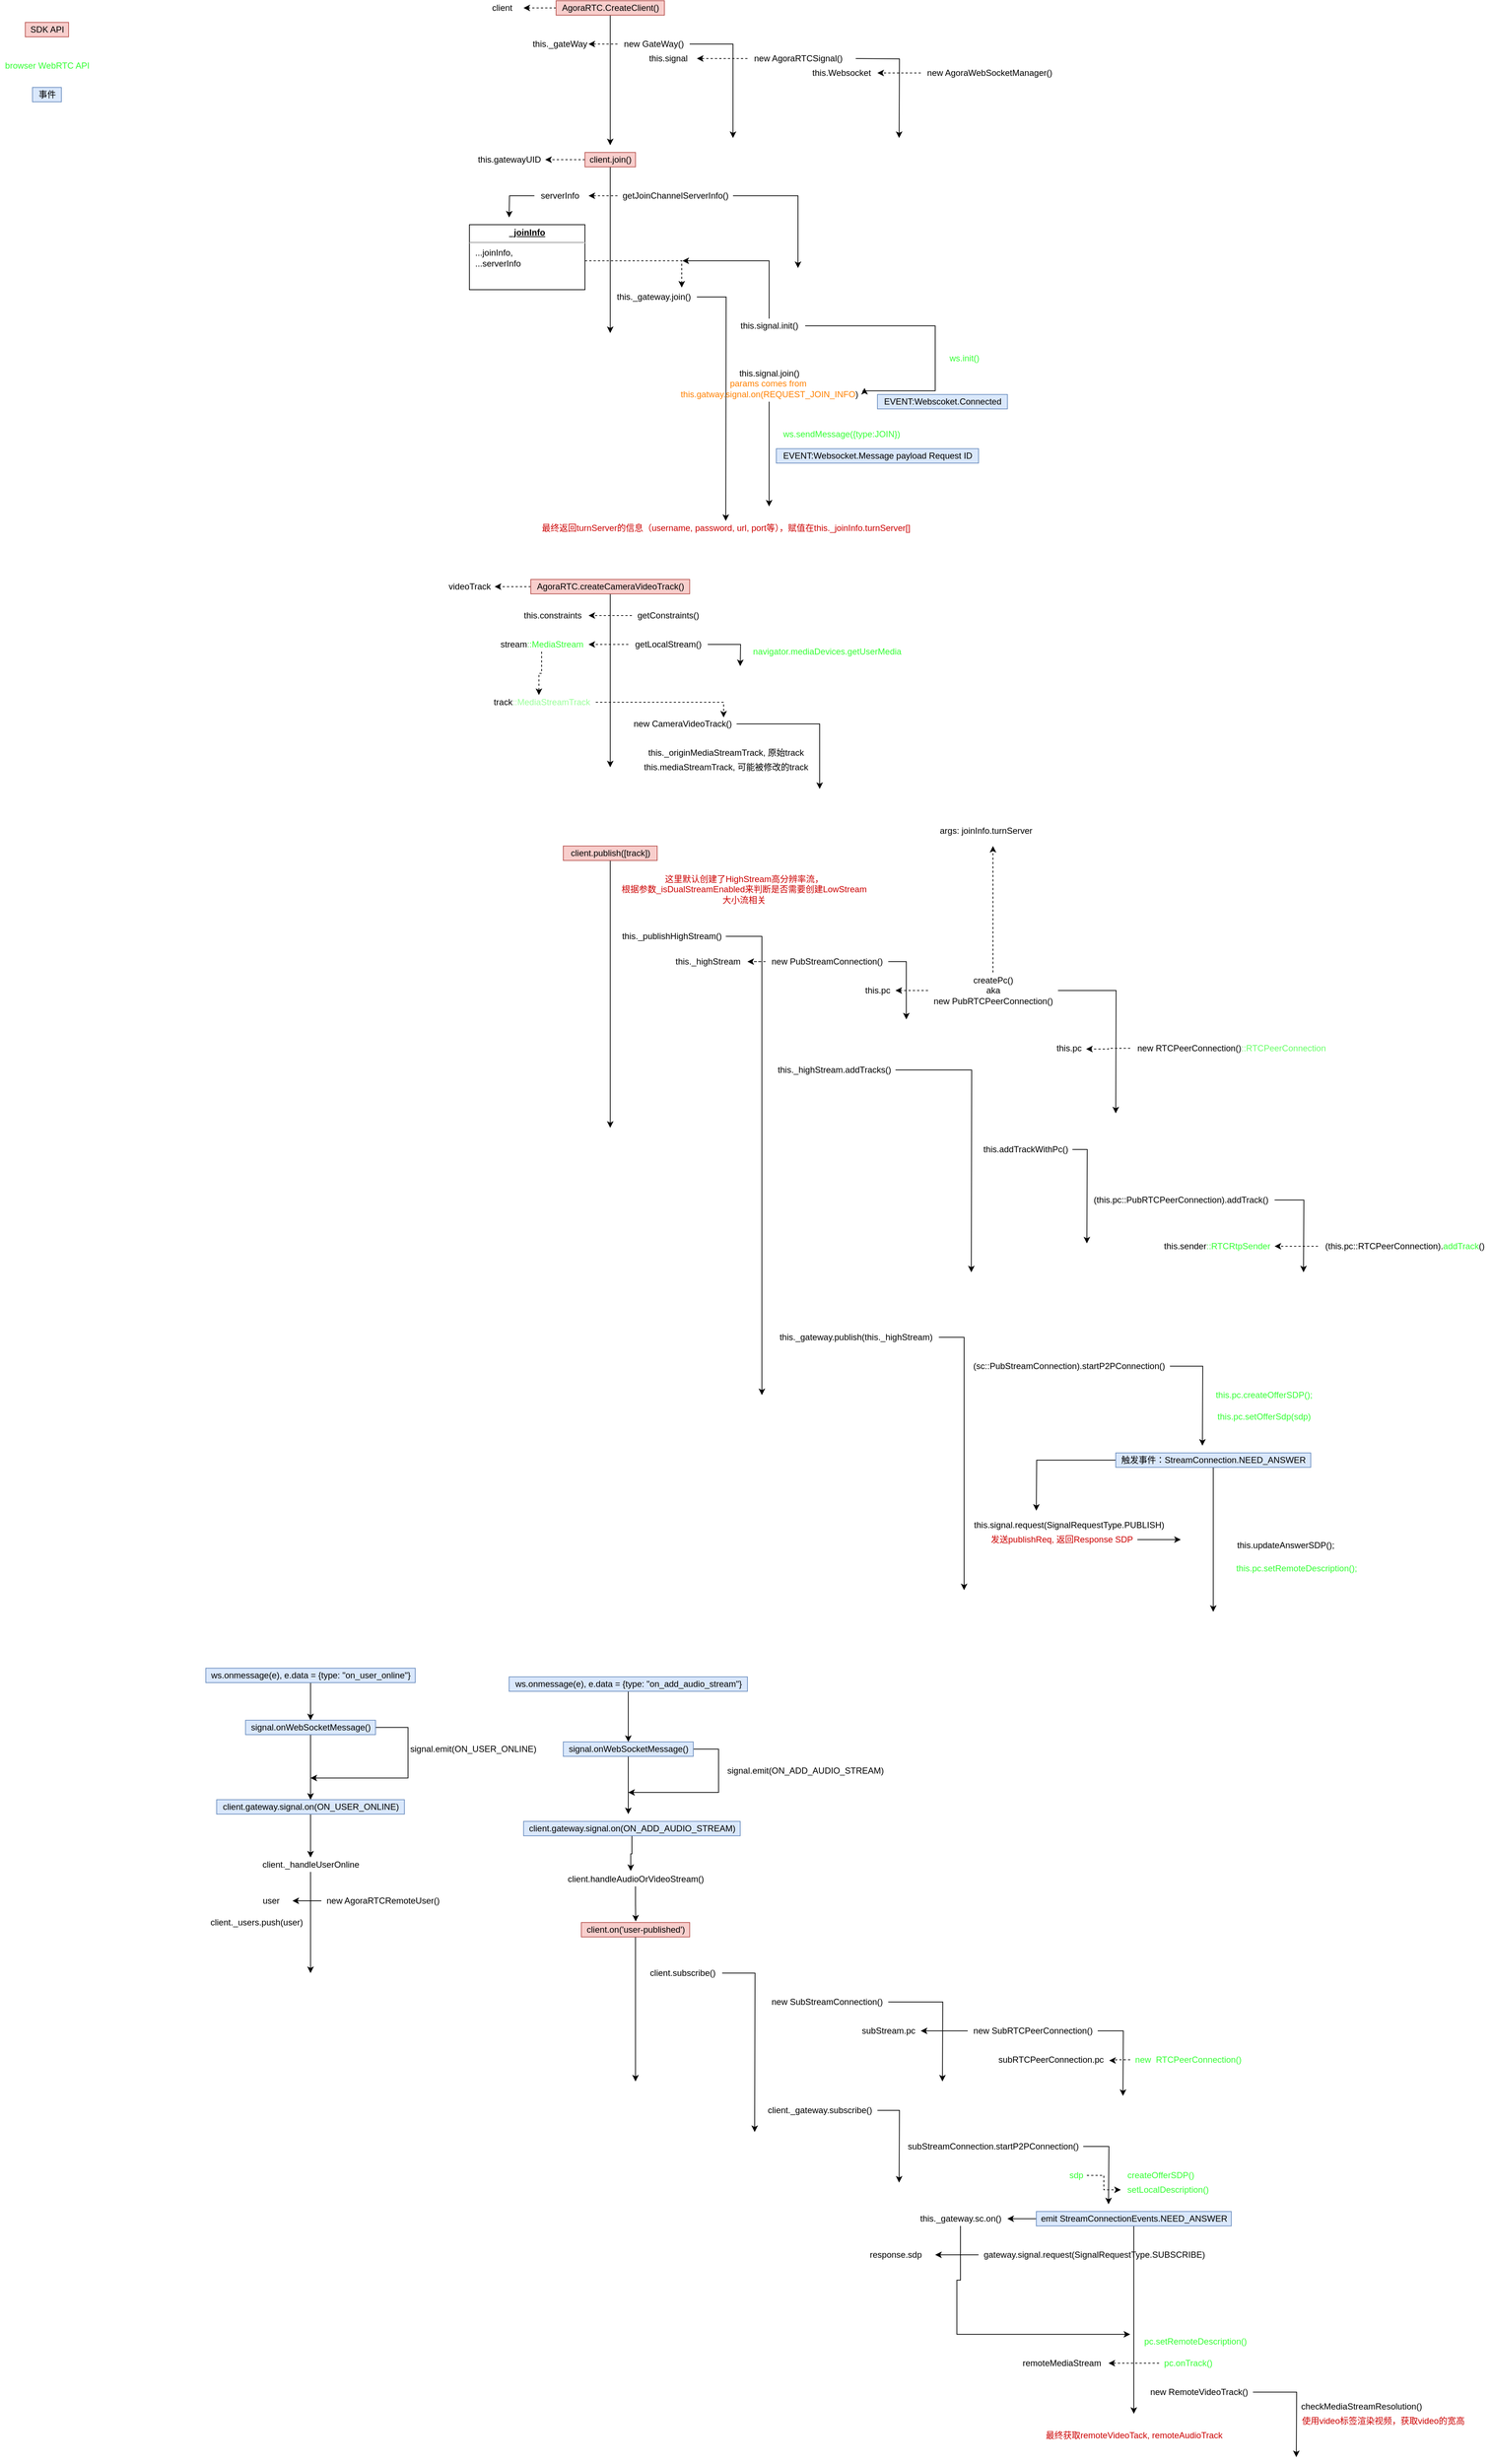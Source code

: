 <mxfile version="13.11.0" type="github">
  <diagram id="C5RBs43oDa-KdzZeNtuy" name="Page-1">
    <mxGraphModel dx="3192" dy="1478" grid="1" gridSize="10" guides="1" tooltips="1" connect="1" arrows="1" fold="1" page="1" pageScale="1" pageWidth="827" pageHeight="1169" math="0" shadow="0">
      <root>
        <mxCell id="WIyWlLk6GJQsqaUBKTNV-0" />
        <mxCell id="WIyWlLk6GJQsqaUBKTNV-1" parent="WIyWlLk6GJQsqaUBKTNV-0" />
        <mxCell id="mV5sWuzgAVFhbm7Jw3Zg-1" style="edgeStyle=orthogonalEdgeStyle;rounded=0;orthogonalLoop=1;jettySize=auto;html=1;" edge="1" parent="WIyWlLk6GJQsqaUBKTNV-1" source="mV5sWuzgAVFhbm7Jw3Zg-0">
          <mxGeometry relative="1" as="geometry">
            <mxPoint x="120" y="230" as="targetPoint" />
          </mxGeometry>
        </mxCell>
        <mxCell id="mV5sWuzgAVFhbm7Jw3Zg-65" style="edgeStyle=orthogonalEdgeStyle;rounded=0;orthogonalLoop=1;jettySize=auto;html=1;dashed=1;" edge="1" parent="WIyWlLk6GJQsqaUBKTNV-1" source="mV5sWuzgAVFhbm7Jw3Zg-0">
          <mxGeometry relative="1" as="geometry">
            <mxPoint y="40" as="targetPoint" />
          </mxGeometry>
        </mxCell>
        <mxCell id="mV5sWuzgAVFhbm7Jw3Zg-0" value="AgoraRTC.CreateClient()" style="text;html=1;align=center;verticalAlign=middle;resizable=0;points=[];autosize=1;fillColor=#f8cecc;strokeColor=#b85450;" vertex="1" parent="WIyWlLk6GJQsqaUBKTNV-1">
          <mxGeometry x="45" y="30" width="150" height="20" as="geometry" />
        </mxCell>
        <mxCell id="mV5sWuzgAVFhbm7Jw3Zg-5" style="edgeStyle=orthogonalEdgeStyle;rounded=0;orthogonalLoop=1;jettySize=auto;html=1;" edge="1" parent="WIyWlLk6GJQsqaUBKTNV-1" source="mV5sWuzgAVFhbm7Jw3Zg-2">
          <mxGeometry relative="1" as="geometry">
            <mxPoint x="290" y="220" as="targetPoint" />
            <Array as="points">
              <mxPoint x="290" y="90" />
            </Array>
          </mxGeometry>
        </mxCell>
        <mxCell id="mV5sWuzgAVFhbm7Jw3Zg-15" style="edgeStyle=orthogonalEdgeStyle;rounded=1;orthogonalLoop=1;jettySize=auto;html=1;dashed=1;" edge="1" parent="WIyWlLk6GJQsqaUBKTNV-1" source="mV5sWuzgAVFhbm7Jw3Zg-2">
          <mxGeometry relative="1" as="geometry">
            <mxPoint x="90" y="90" as="targetPoint" />
          </mxGeometry>
        </mxCell>
        <mxCell id="mV5sWuzgAVFhbm7Jw3Zg-2" value="new GateWay()&lt;br&gt;" style="text;html=1;align=center;verticalAlign=middle;resizable=0;points=[];autosize=1;" vertex="1" parent="WIyWlLk6GJQsqaUBKTNV-1">
          <mxGeometry x="130" y="80" width="100" height="20" as="geometry" />
        </mxCell>
        <mxCell id="mV5sWuzgAVFhbm7Jw3Zg-7" style="edgeStyle=orthogonalEdgeStyle;rounded=0;orthogonalLoop=1;jettySize=auto;html=1;" edge="1" parent="WIyWlLk6GJQsqaUBKTNV-1">
          <mxGeometry relative="1" as="geometry">
            <mxPoint x="520" y="220" as="targetPoint" />
            <mxPoint x="460" y="110" as="sourcePoint" />
          </mxGeometry>
        </mxCell>
        <mxCell id="mV5sWuzgAVFhbm7Jw3Zg-13" style="edgeStyle=orthogonalEdgeStyle;rounded=1;orthogonalLoop=1;jettySize=auto;html=1;dashed=1;" edge="1" parent="WIyWlLk6GJQsqaUBKTNV-1" source="mV5sWuzgAVFhbm7Jw3Zg-6">
          <mxGeometry relative="1" as="geometry">
            <mxPoint x="240" y="110" as="targetPoint" />
          </mxGeometry>
        </mxCell>
        <mxCell id="mV5sWuzgAVFhbm7Jw3Zg-6" value="new AgoraRTCSignal()&lt;br&gt;" style="text;html=1;align=center;verticalAlign=middle;resizable=0;points=[];autosize=1;" vertex="1" parent="WIyWlLk6GJQsqaUBKTNV-1">
          <mxGeometry x="310" y="100" width="140" height="20" as="geometry" />
        </mxCell>
        <mxCell id="mV5sWuzgAVFhbm7Jw3Zg-12" style="edgeStyle=orthogonalEdgeStyle;rounded=1;orthogonalLoop=1;jettySize=auto;html=1;dashed=1;" edge="1" parent="WIyWlLk6GJQsqaUBKTNV-1" source="mV5sWuzgAVFhbm7Jw3Zg-8" target="mV5sWuzgAVFhbm7Jw3Zg-10">
          <mxGeometry relative="1" as="geometry" />
        </mxCell>
        <mxCell id="mV5sWuzgAVFhbm7Jw3Zg-8" value="new AgoraWebSocketManager()" style="text;html=1;align=center;verticalAlign=middle;resizable=0;points=[];autosize=1;" vertex="1" parent="WIyWlLk6GJQsqaUBKTNV-1">
          <mxGeometry x="550" y="120" width="190" height="20" as="geometry" />
        </mxCell>
        <mxCell id="mV5sWuzgAVFhbm7Jw3Zg-10" value="this.Websocket" style="text;html=1;align=center;verticalAlign=middle;resizable=0;points=[];autosize=1;" vertex="1" parent="WIyWlLk6GJQsqaUBKTNV-1">
          <mxGeometry x="390" y="120" width="100" height="20" as="geometry" />
        </mxCell>
        <mxCell id="mV5sWuzgAVFhbm7Jw3Zg-14" value="this.signal" style="text;html=1;align=center;verticalAlign=middle;resizable=0;points=[];autosize=1;" vertex="1" parent="WIyWlLk6GJQsqaUBKTNV-1">
          <mxGeometry x="165" y="100" width="70" height="20" as="geometry" />
        </mxCell>
        <mxCell id="mV5sWuzgAVFhbm7Jw3Zg-16" value="this._gateWay" style="text;html=1;align=center;verticalAlign=middle;resizable=0;points=[];autosize=1;" vertex="1" parent="WIyWlLk6GJQsqaUBKTNV-1">
          <mxGeometry x="5" y="80" width="90" height="20" as="geometry" />
        </mxCell>
        <mxCell id="mV5sWuzgAVFhbm7Jw3Zg-18" style="edgeStyle=orthogonalEdgeStyle;rounded=1;orthogonalLoop=1;jettySize=auto;html=1;" edge="1" parent="WIyWlLk6GJQsqaUBKTNV-1" source="mV5sWuzgAVFhbm7Jw3Zg-17">
          <mxGeometry relative="1" as="geometry">
            <mxPoint x="120" y="490" as="targetPoint" />
          </mxGeometry>
        </mxCell>
        <mxCell id="mV5sWuzgAVFhbm7Jw3Zg-30" style="edgeStyle=orthogonalEdgeStyle;rounded=0;orthogonalLoop=1;jettySize=auto;html=1;dashed=1;" edge="1" parent="WIyWlLk6GJQsqaUBKTNV-1" source="mV5sWuzgAVFhbm7Jw3Zg-17">
          <mxGeometry relative="1" as="geometry">
            <mxPoint x="30" y="250" as="targetPoint" />
          </mxGeometry>
        </mxCell>
        <mxCell id="mV5sWuzgAVFhbm7Jw3Zg-17" value="client.join()" style="text;html=1;align=center;verticalAlign=middle;resizable=0;points=[];autosize=1;fillColor=#f8cecc;strokeColor=#b85450;" vertex="1" parent="WIyWlLk6GJQsqaUBKTNV-1">
          <mxGeometry x="85" y="240" width="70" height="20" as="geometry" />
        </mxCell>
        <mxCell id="mV5sWuzgAVFhbm7Jw3Zg-20" style="edgeStyle=orthogonalEdgeStyle;rounded=1;orthogonalLoop=1;jettySize=auto;html=1;dashed=1;" edge="1" parent="WIyWlLk6GJQsqaUBKTNV-1" source="mV5sWuzgAVFhbm7Jw3Zg-19">
          <mxGeometry relative="1" as="geometry">
            <mxPoint x="90" y="300" as="targetPoint" />
          </mxGeometry>
        </mxCell>
        <mxCell id="mV5sWuzgAVFhbm7Jw3Zg-22" style="edgeStyle=orthogonalEdgeStyle;rounded=0;orthogonalLoop=1;jettySize=auto;html=1;" edge="1" parent="WIyWlLk6GJQsqaUBKTNV-1" source="mV5sWuzgAVFhbm7Jw3Zg-19">
          <mxGeometry relative="1" as="geometry">
            <mxPoint x="380" y="400" as="targetPoint" />
            <Array as="points">
              <mxPoint x="380" y="300" />
            </Array>
          </mxGeometry>
        </mxCell>
        <mxCell id="mV5sWuzgAVFhbm7Jw3Zg-19" value="getJoinChannelServerInfo()&lt;br&gt;" style="text;html=1;align=center;verticalAlign=middle;resizable=0;points=[];autosize=1;" vertex="1" parent="WIyWlLk6GJQsqaUBKTNV-1">
          <mxGeometry x="130" y="290" width="160" height="20" as="geometry" />
        </mxCell>
        <mxCell id="mV5sWuzgAVFhbm7Jw3Zg-26" style="edgeStyle=orthogonalEdgeStyle;rounded=0;orthogonalLoop=1;jettySize=auto;html=1;" edge="1" parent="WIyWlLk6GJQsqaUBKTNV-1" source="mV5sWuzgAVFhbm7Jw3Zg-21">
          <mxGeometry relative="1" as="geometry">
            <mxPoint x="-20" y="330" as="targetPoint" />
          </mxGeometry>
        </mxCell>
        <mxCell id="mV5sWuzgAVFhbm7Jw3Zg-21" value="serverInfo" style="text;html=1;align=center;verticalAlign=middle;resizable=0;points=[];autosize=1;" vertex="1" parent="WIyWlLk6GJQsqaUBKTNV-1">
          <mxGeometry x="15" y="290" width="70" height="20" as="geometry" />
        </mxCell>
        <mxCell id="mV5sWuzgAVFhbm7Jw3Zg-28" style="edgeStyle=orthogonalEdgeStyle;rounded=0;orthogonalLoop=1;jettySize=auto;html=1;" edge="1" parent="WIyWlLk6GJQsqaUBKTNV-1" source="mV5sWuzgAVFhbm7Jw3Zg-23">
          <mxGeometry relative="1" as="geometry">
            <mxPoint x="280" y="750" as="targetPoint" />
          </mxGeometry>
        </mxCell>
        <mxCell id="mV5sWuzgAVFhbm7Jw3Zg-23" value="this._gateway.join()" style="text;html=1;align=center;verticalAlign=middle;resizable=0;points=[];autosize=1;" vertex="1" parent="WIyWlLk6GJQsqaUBKTNV-1">
          <mxGeometry x="120" y="430" width="120" height="20" as="geometry" />
        </mxCell>
        <mxCell id="mV5sWuzgAVFhbm7Jw3Zg-24" value="joinInfo" style="text;html=1;align=center;verticalAlign=middle;resizable=0;points=[];autosize=1;" vertex="1" parent="WIyWlLk6GJQsqaUBKTNV-1">
          <mxGeometry x="25" y="350" width="50" height="20" as="geometry" />
        </mxCell>
        <mxCell id="mV5sWuzgAVFhbm7Jw3Zg-27" style="edgeStyle=orthogonalEdgeStyle;rounded=0;orthogonalLoop=1;jettySize=auto;html=1;entryX=0.825;entryY=-0.15;entryDx=0;entryDy=0;entryPerimeter=0;dashed=1;" edge="1" parent="WIyWlLk6GJQsqaUBKTNV-1" source="mV5sWuzgAVFhbm7Jw3Zg-25" target="mV5sWuzgAVFhbm7Jw3Zg-23">
          <mxGeometry relative="1" as="geometry">
            <Array as="points">
              <mxPoint x="219" y="390" />
            </Array>
          </mxGeometry>
        </mxCell>
        <mxCell id="mV5sWuzgAVFhbm7Jw3Zg-25" value="&lt;p style=&quot;margin: 0px ; margin-top: 4px ; text-align: center ; text-decoration: underline&quot;&gt;&lt;b&gt;_joinInfo&lt;/b&gt;&lt;/p&gt;&lt;hr&gt;&lt;p style=&quot;margin: 0px ; margin-left: 8px&quot;&gt;...joinInfo,&lt;/p&gt;&lt;p style=&quot;margin: 0px ; margin-left: 8px&quot;&gt;...serverInfo&lt;/p&gt;&lt;p style=&quot;margin: 0px ; margin-left: 8px&quot;&gt;&lt;br&gt;&lt;/p&gt;" style="verticalAlign=top;align=left;overflow=fill;fontSize=12;fontFamily=Helvetica;html=1;" vertex="1" parent="WIyWlLk6GJQsqaUBKTNV-1">
          <mxGeometry x="-75" y="340" width="160" height="90" as="geometry" />
        </mxCell>
        <mxCell id="mV5sWuzgAVFhbm7Jw3Zg-31" value="this.gatewayUID" style="text;html=1;align=center;verticalAlign=middle;resizable=0;points=[];autosize=1;" vertex="1" parent="WIyWlLk6GJQsqaUBKTNV-1">
          <mxGeometry x="-70" y="240" width="100" height="20" as="geometry" />
        </mxCell>
        <mxCell id="mV5sWuzgAVFhbm7Jw3Zg-33" style="edgeStyle=orthogonalEdgeStyle;rounded=0;orthogonalLoop=1;jettySize=auto;html=1;" edge="1" parent="WIyWlLk6GJQsqaUBKTNV-1" source="mV5sWuzgAVFhbm7Jw3Zg-32">
          <mxGeometry relative="1" as="geometry">
            <mxPoint x="220" y="390" as="targetPoint" />
            <Array as="points">
              <mxPoint x="340" y="390" />
            </Array>
          </mxGeometry>
        </mxCell>
        <mxCell id="mV5sWuzgAVFhbm7Jw3Zg-34" style="edgeStyle=orthogonalEdgeStyle;rounded=0;orthogonalLoop=1;jettySize=auto;html=1;entryX=1.008;entryY=0.62;entryDx=0;entryDy=0;entryPerimeter=0;" edge="1" parent="WIyWlLk6GJQsqaUBKTNV-1" source="mV5sWuzgAVFhbm7Jw3Zg-32" target="mV5sWuzgAVFhbm7Jw3Zg-36">
          <mxGeometry relative="1" as="geometry">
            <mxPoint x="400" y="570" as="targetPoint" />
            <Array as="points">
              <mxPoint x="570" y="480" />
              <mxPoint x="570" y="570" />
              <mxPoint x="470" y="570" />
              <mxPoint x="470" y="571" />
            </Array>
          </mxGeometry>
        </mxCell>
        <mxCell id="mV5sWuzgAVFhbm7Jw3Zg-32" value="this.signal.init()" style="text;html=1;align=center;verticalAlign=middle;resizable=0;points=[];autosize=1;" vertex="1" parent="WIyWlLk6GJQsqaUBKTNV-1">
          <mxGeometry x="290" y="470" width="100" height="20" as="geometry" />
        </mxCell>
        <mxCell id="mV5sWuzgAVFhbm7Jw3Zg-35" value="ws.init()" style="text;html=1;align=center;verticalAlign=middle;resizable=0;points=[];autosize=1;fontColor=#33FF33;" vertex="1" parent="WIyWlLk6GJQsqaUBKTNV-1">
          <mxGeometry x="580" y="515" width="60" height="20" as="geometry" />
        </mxCell>
        <mxCell id="mV5sWuzgAVFhbm7Jw3Zg-39" style="edgeStyle=orthogonalEdgeStyle;rounded=0;orthogonalLoop=1;jettySize=auto;html=1;" edge="1" parent="WIyWlLk6GJQsqaUBKTNV-1" source="mV5sWuzgAVFhbm7Jw3Zg-36">
          <mxGeometry relative="1" as="geometry">
            <mxPoint x="340" y="730" as="targetPoint" />
            <Array as="points">
              <mxPoint x="340" y="700" />
            </Array>
          </mxGeometry>
        </mxCell>
        <mxCell id="mV5sWuzgAVFhbm7Jw3Zg-36" value="this.signal.join()&lt;br&gt;&lt;font color=&quot;#ff8000&quot;&gt;params comes from&amp;nbsp;&lt;br&gt;this.gatway.signal.on(REQUEST_JOIN_INFO&lt;/font&gt;)" style="text;html=1;align=center;verticalAlign=middle;resizable=0;points=[];autosize=1;" vertex="1" parent="WIyWlLk6GJQsqaUBKTNV-1">
          <mxGeometry x="210" y="535" width="260" height="50" as="geometry" />
        </mxCell>
        <mxCell id="mV5sWuzgAVFhbm7Jw3Zg-37" value="EVENT:Webscoket.Connected" style="text;html=1;align=center;verticalAlign=middle;resizable=0;points=[];autosize=1;fillColor=#dae8fc;strokeColor=#6c8ebf;" vertex="1" parent="WIyWlLk6GJQsqaUBKTNV-1">
          <mxGeometry x="490" y="575" width="180" height="20" as="geometry" />
        </mxCell>
        <mxCell id="mV5sWuzgAVFhbm7Jw3Zg-40" value="ws.sendMessage({type:JOIN})" style="text;html=1;align=center;verticalAlign=middle;resizable=0;points=[];autosize=1;fontColor=#33FF33;" vertex="1" parent="WIyWlLk6GJQsqaUBKTNV-1">
          <mxGeometry x="350" y="620" width="180" height="20" as="geometry" />
        </mxCell>
        <mxCell id="mV5sWuzgAVFhbm7Jw3Zg-41" value="EVENT:Websocket.Message payload Request ID" style="text;html=1;align=center;verticalAlign=middle;resizable=0;points=[];autosize=1;fillColor=#dae8fc;strokeColor=#6c8ebf;" vertex="1" parent="WIyWlLk6GJQsqaUBKTNV-1">
          <mxGeometry x="350" y="650" width="280" height="20" as="geometry" />
        </mxCell>
        <mxCell id="mV5sWuzgAVFhbm7Jw3Zg-45" style="edgeStyle=orthogonalEdgeStyle;rounded=0;orthogonalLoop=1;jettySize=auto;html=1;" edge="1" parent="WIyWlLk6GJQsqaUBKTNV-1" source="mV5sWuzgAVFhbm7Jw3Zg-44">
          <mxGeometry relative="1" as="geometry">
            <mxPoint x="120" y="1091" as="targetPoint" />
          </mxGeometry>
        </mxCell>
        <mxCell id="mV5sWuzgAVFhbm7Jw3Zg-62" style="edgeStyle=orthogonalEdgeStyle;rounded=0;orthogonalLoop=1;jettySize=auto;html=1;dashed=1;" edge="1" parent="WIyWlLk6GJQsqaUBKTNV-1" source="mV5sWuzgAVFhbm7Jw3Zg-44">
          <mxGeometry relative="1" as="geometry">
            <mxPoint x="-40" y="841" as="targetPoint" />
          </mxGeometry>
        </mxCell>
        <mxCell id="mV5sWuzgAVFhbm7Jw3Zg-44" value="AgoraRTC.createCameraVideoTrack()" style="text;html=1;align=center;verticalAlign=middle;resizable=0;points=[];autosize=1;fillColor=#f8cecc;strokeColor=#b85450;" vertex="1" parent="WIyWlLk6GJQsqaUBKTNV-1">
          <mxGeometry x="10" y="831" width="220" height="20" as="geometry" />
        </mxCell>
        <mxCell id="mV5sWuzgAVFhbm7Jw3Zg-47" style="edgeStyle=orthogonalEdgeStyle;rounded=0;orthogonalLoop=1;jettySize=auto;html=1;dashed=1;" edge="1" parent="WIyWlLk6GJQsqaUBKTNV-1" source="mV5sWuzgAVFhbm7Jw3Zg-46">
          <mxGeometry relative="1" as="geometry">
            <mxPoint x="90" y="881" as="targetPoint" />
          </mxGeometry>
        </mxCell>
        <mxCell id="mV5sWuzgAVFhbm7Jw3Zg-46" value="getConstraints()" style="text;html=1;align=center;verticalAlign=middle;resizable=0;points=[];autosize=1;" vertex="1" parent="WIyWlLk6GJQsqaUBKTNV-1">
          <mxGeometry x="150" y="871" width="100" height="20" as="geometry" />
        </mxCell>
        <mxCell id="mV5sWuzgAVFhbm7Jw3Zg-48" value="this.constraints" style="text;html=1;align=center;verticalAlign=middle;resizable=0;points=[];autosize=1;" vertex="1" parent="WIyWlLk6GJQsqaUBKTNV-1">
          <mxGeometry x="-10" y="871" width="100" height="20" as="geometry" />
        </mxCell>
        <mxCell id="mV5sWuzgAVFhbm7Jw3Zg-50" style="edgeStyle=orthogonalEdgeStyle;rounded=0;orthogonalLoop=1;jettySize=auto;html=1;dashed=1;" edge="1" parent="WIyWlLk6GJQsqaUBKTNV-1" source="mV5sWuzgAVFhbm7Jw3Zg-49">
          <mxGeometry relative="1" as="geometry">
            <mxPoint x="90" y="921" as="targetPoint" />
          </mxGeometry>
        </mxCell>
        <mxCell id="mV5sWuzgAVFhbm7Jw3Zg-55" style="edgeStyle=orthogonalEdgeStyle;rounded=0;orthogonalLoop=1;jettySize=auto;html=1;" edge="1" parent="WIyWlLk6GJQsqaUBKTNV-1" source="mV5sWuzgAVFhbm7Jw3Zg-49">
          <mxGeometry relative="1" as="geometry">
            <mxPoint x="300" y="951" as="targetPoint" />
          </mxGeometry>
        </mxCell>
        <mxCell id="mV5sWuzgAVFhbm7Jw3Zg-49" value="getLocalStream()" style="text;html=1;align=center;verticalAlign=middle;resizable=0;points=[];autosize=1;" vertex="1" parent="WIyWlLk6GJQsqaUBKTNV-1">
          <mxGeometry x="145" y="911" width="110" height="20" as="geometry" />
        </mxCell>
        <mxCell id="mV5sWuzgAVFhbm7Jw3Zg-52" style="edgeStyle=orthogonalEdgeStyle;rounded=0;orthogonalLoop=1;jettySize=auto;html=1;dashed=1;entryX=0.475;entryY=0;entryDx=0;entryDy=0;entryPerimeter=0;" edge="1" parent="WIyWlLk6GJQsqaUBKTNV-1" source="mV5sWuzgAVFhbm7Jw3Zg-51" target="mV5sWuzgAVFhbm7Jw3Zg-53">
          <mxGeometry relative="1" as="geometry">
            <mxPoint x="40" y="951" as="targetPoint" />
          </mxGeometry>
        </mxCell>
        <mxCell id="mV5sWuzgAVFhbm7Jw3Zg-51" value="stream&lt;font color=&quot;#33ff33&quot;&gt;::MediaStream&lt;/font&gt;" style="text;html=1;align=center;verticalAlign=middle;resizable=0;points=[];autosize=1;" vertex="1" parent="WIyWlLk6GJQsqaUBKTNV-1">
          <mxGeometry x="-40" y="911" width="130" height="20" as="geometry" />
        </mxCell>
        <mxCell id="mV5sWuzgAVFhbm7Jw3Zg-58" style="edgeStyle=orthogonalEdgeStyle;rounded=0;orthogonalLoop=1;jettySize=auto;html=1;entryX=0.88;entryY=0.05;entryDx=0;entryDy=0;entryPerimeter=0;dashed=1;" edge="1" parent="WIyWlLk6GJQsqaUBKTNV-1" source="mV5sWuzgAVFhbm7Jw3Zg-53" target="mV5sWuzgAVFhbm7Jw3Zg-57">
          <mxGeometry relative="1" as="geometry" />
        </mxCell>
        <mxCell id="mV5sWuzgAVFhbm7Jw3Zg-53" value="track&lt;font color=&quot;#99ff99&quot;&gt;::MediaStreamTrack&lt;/font&gt;" style="text;html=1;align=center;verticalAlign=middle;resizable=0;points=[];autosize=1;" vertex="1" parent="WIyWlLk6GJQsqaUBKTNV-1">
          <mxGeometry x="-50" y="991" width="150" height="20" as="geometry" />
        </mxCell>
        <mxCell id="mV5sWuzgAVFhbm7Jw3Zg-56" value="navigator.mediaDevices.getUserMedia" style="text;html=1;align=center;verticalAlign=middle;resizable=0;points=[];autosize=1;fontColor=#33FF33;" vertex="1" parent="WIyWlLk6GJQsqaUBKTNV-1">
          <mxGeometry x="310" y="921" width="220" height="20" as="geometry" />
        </mxCell>
        <mxCell id="mV5sWuzgAVFhbm7Jw3Zg-59" style="edgeStyle=orthogonalEdgeStyle;rounded=0;orthogonalLoop=1;jettySize=auto;html=1;" edge="1" parent="WIyWlLk6GJQsqaUBKTNV-1" source="mV5sWuzgAVFhbm7Jw3Zg-57">
          <mxGeometry relative="1" as="geometry">
            <mxPoint x="410" y="1121" as="targetPoint" />
            <Array as="points">
              <mxPoint x="410" y="1031" />
              <mxPoint x="410" y="1121" />
            </Array>
          </mxGeometry>
        </mxCell>
        <mxCell id="mV5sWuzgAVFhbm7Jw3Zg-57" value="new CameraVideoTrack()" style="text;html=1;align=center;verticalAlign=middle;resizable=0;points=[];autosize=1;" vertex="1" parent="WIyWlLk6GJQsqaUBKTNV-1">
          <mxGeometry x="145" y="1021" width="150" height="20" as="geometry" />
        </mxCell>
        <mxCell id="mV5sWuzgAVFhbm7Jw3Zg-60" value="this._originMediaStreamTrack, 原始track" style="text;html=1;align=center;verticalAlign=middle;resizable=0;points=[];autosize=1;" vertex="1" parent="WIyWlLk6GJQsqaUBKTNV-1">
          <mxGeometry x="165" y="1061" width="230" height="20" as="geometry" />
        </mxCell>
        <mxCell id="mV5sWuzgAVFhbm7Jw3Zg-61" value="this.mediaStreamTrack, 可能被修改的track" style="text;html=1;align=center;verticalAlign=middle;resizable=0;points=[];autosize=1;" vertex="1" parent="WIyWlLk6GJQsqaUBKTNV-1">
          <mxGeometry x="160" y="1081" width="240" height="20" as="geometry" />
        </mxCell>
        <mxCell id="mV5sWuzgAVFhbm7Jw3Zg-63" value="videoTrack" style="text;html=1;align=center;verticalAlign=middle;resizable=0;points=[];autosize=1;" vertex="1" parent="WIyWlLk6GJQsqaUBKTNV-1">
          <mxGeometry x="-110" y="831" width="70" height="20" as="geometry" />
        </mxCell>
        <mxCell id="mV5sWuzgAVFhbm7Jw3Zg-68" style="edgeStyle=orthogonalEdgeStyle;rounded=0;orthogonalLoop=1;jettySize=auto;html=1;" edge="1" parent="WIyWlLk6GJQsqaUBKTNV-1" source="mV5sWuzgAVFhbm7Jw3Zg-64">
          <mxGeometry relative="1" as="geometry">
            <mxPoint x="120" y="1590" as="targetPoint" />
          </mxGeometry>
        </mxCell>
        <mxCell id="mV5sWuzgAVFhbm7Jw3Zg-64" value="client.publish([track])" style="text;html=1;align=center;verticalAlign=middle;resizable=0;points=[];autosize=1;fillColor=#f8cecc;strokeColor=#b85450;" vertex="1" parent="WIyWlLk6GJQsqaUBKTNV-1">
          <mxGeometry x="55" y="1200" width="130" height="20" as="geometry" />
        </mxCell>
        <mxCell id="mV5sWuzgAVFhbm7Jw3Zg-66" value="client" style="text;html=1;align=center;verticalAlign=middle;resizable=0;points=[];autosize=1;" vertex="1" parent="WIyWlLk6GJQsqaUBKTNV-1">
          <mxGeometry x="-50" y="30" width="40" height="20" as="geometry" />
        </mxCell>
        <mxCell id="mV5sWuzgAVFhbm7Jw3Zg-69" value="这里默认创建了HighStream高分辨率流，&lt;br&gt;根据参数_isDualStreamEnabled来判断是否需要创建LowStream&lt;br&gt;大小流相关" style="text;html=1;align=center;verticalAlign=middle;resizable=0;points=[];autosize=1;fontColor=#CC0000;" vertex="1" parent="WIyWlLk6GJQsqaUBKTNV-1">
          <mxGeometry x="130" y="1235" width="350" height="50" as="geometry" />
        </mxCell>
        <mxCell id="mV5sWuzgAVFhbm7Jw3Zg-72" style="edgeStyle=orthogonalEdgeStyle;rounded=0;orthogonalLoop=1;jettySize=auto;html=1;fontColor=#CC0000;" edge="1" parent="WIyWlLk6GJQsqaUBKTNV-1" source="mV5sWuzgAVFhbm7Jw3Zg-70">
          <mxGeometry relative="1" as="geometry">
            <mxPoint x="330" y="1960" as="targetPoint" />
            <Array as="points">
              <mxPoint x="330" y="1325" />
            </Array>
          </mxGeometry>
        </mxCell>
        <mxCell id="mV5sWuzgAVFhbm7Jw3Zg-70" value="&lt;font color=&quot;#000000&quot;&gt;this._publishHighStream()&lt;br&gt;&lt;/font&gt;" style="text;html=1;align=center;verticalAlign=middle;resizable=0;points=[];autosize=1;fontColor=#CC0000;" vertex="1" parent="WIyWlLk6GJQsqaUBKTNV-1">
          <mxGeometry x="130" y="1315" width="150" height="20" as="geometry" />
        </mxCell>
        <mxCell id="mV5sWuzgAVFhbm7Jw3Zg-73" value="&lt;font&gt;this._highStream&lt;/font&gt;" style="text;html=1;align=center;verticalAlign=middle;resizable=0;points=[];autosize=1;" vertex="1" parent="WIyWlLk6GJQsqaUBKTNV-1">
          <mxGeometry x="200" y="1350" width="110" height="20" as="geometry" />
        </mxCell>
        <mxCell id="mV5sWuzgAVFhbm7Jw3Zg-75" style="edgeStyle=orthogonalEdgeStyle;rounded=0;orthogonalLoop=1;jettySize=auto;html=1;fontColor=#000000;" edge="1" parent="WIyWlLk6GJQsqaUBKTNV-1" source="mV5sWuzgAVFhbm7Jw3Zg-74">
          <mxGeometry relative="1" as="geometry">
            <mxPoint x="530" y="1440" as="targetPoint" />
            <Array as="points">
              <mxPoint x="530" y="1360" />
              <mxPoint x="530" y="1440" />
            </Array>
          </mxGeometry>
        </mxCell>
        <mxCell id="mV5sWuzgAVFhbm7Jw3Zg-79" style="edgeStyle=orthogonalEdgeStyle;rounded=0;orthogonalLoop=1;jettySize=auto;html=1;dashed=1;fontColor=#000000;" edge="1" parent="WIyWlLk6GJQsqaUBKTNV-1" source="mV5sWuzgAVFhbm7Jw3Zg-74" target="mV5sWuzgAVFhbm7Jw3Zg-73">
          <mxGeometry relative="1" as="geometry" />
        </mxCell>
        <mxCell id="mV5sWuzgAVFhbm7Jw3Zg-74" value="new PubStreamConnection()" style="text;html=1;align=center;verticalAlign=middle;resizable=0;points=[];autosize=1;" vertex="1" parent="WIyWlLk6GJQsqaUBKTNV-1">
          <mxGeometry x="335" y="1350" width="170" height="20" as="geometry" />
        </mxCell>
        <mxCell id="mV5sWuzgAVFhbm7Jw3Zg-78" style="edgeStyle=orthogonalEdgeStyle;rounded=0;orthogonalLoop=1;jettySize=auto;html=1;entryX=1;entryY=0.5;entryDx=0;entryDy=0;entryPerimeter=0;fontColor=#000000;dashed=1;" edge="1" parent="WIyWlLk6GJQsqaUBKTNV-1" source="mV5sWuzgAVFhbm7Jw3Zg-76" target="mV5sWuzgAVFhbm7Jw3Zg-77">
          <mxGeometry relative="1" as="geometry" />
        </mxCell>
        <mxCell id="mV5sWuzgAVFhbm7Jw3Zg-80" style="edgeStyle=orthogonalEdgeStyle;rounded=0;orthogonalLoop=1;jettySize=auto;html=1;dashed=1;fontColor=#000000;" edge="1" parent="WIyWlLk6GJQsqaUBKTNV-1" source="mV5sWuzgAVFhbm7Jw3Zg-76">
          <mxGeometry relative="1" as="geometry">
            <mxPoint x="650" y="1200" as="targetPoint" />
          </mxGeometry>
        </mxCell>
        <mxCell id="mV5sWuzgAVFhbm7Jw3Zg-82" style="edgeStyle=orthogonalEdgeStyle;rounded=0;orthogonalLoop=1;jettySize=auto;html=1;fontColor=#000000;" edge="1" parent="WIyWlLk6GJQsqaUBKTNV-1" source="mV5sWuzgAVFhbm7Jw3Zg-76">
          <mxGeometry relative="1" as="geometry">
            <mxPoint x="820" y="1570" as="targetPoint" />
          </mxGeometry>
        </mxCell>
        <mxCell id="mV5sWuzgAVFhbm7Jw3Zg-76" value="createPc()&lt;br&gt;aka&lt;br&gt;new PubRTCPeerConnection()" style="text;html=1;align=center;verticalAlign=middle;resizable=0;points=[];autosize=1;fontColor=#000000;" vertex="1" parent="WIyWlLk6GJQsqaUBKTNV-1">
          <mxGeometry x="560" y="1375" width="180" height="50" as="geometry" />
        </mxCell>
        <mxCell id="mV5sWuzgAVFhbm7Jw3Zg-77" value="this.pc" style="text;html=1;align=center;verticalAlign=middle;resizable=0;points=[];autosize=1;fontColor=#000000;" vertex="1" parent="WIyWlLk6GJQsqaUBKTNV-1">
          <mxGeometry x="465" y="1390" width="50" height="20" as="geometry" />
        </mxCell>
        <mxCell id="mV5sWuzgAVFhbm7Jw3Zg-81" value="args: joinInfo.turnServer" style="text;html=1;align=center;verticalAlign=middle;resizable=0;points=[];autosize=1;fontColor=#000000;" vertex="1" parent="WIyWlLk6GJQsqaUBKTNV-1">
          <mxGeometry x="570" y="1169" width="140" height="20" as="geometry" />
        </mxCell>
        <mxCell id="mV5sWuzgAVFhbm7Jw3Zg-84" style="edgeStyle=orthogonalEdgeStyle;rounded=0;orthogonalLoop=1;jettySize=auto;html=1;dashed=1;fontColor=#000000;entryX=0.98;entryY=0.55;entryDx=0;entryDy=0;entryPerimeter=0;" edge="1" parent="WIyWlLk6GJQsqaUBKTNV-1" source="mV5sWuzgAVFhbm7Jw3Zg-83" target="mV5sWuzgAVFhbm7Jw3Zg-85">
          <mxGeometry relative="1" as="geometry">
            <mxPoint x="780" y="1430" as="targetPoint" />
          </mxGeometry>
        </mxCell>
        <mxCell id="mV5sWuzgAVFhbm7Jw3Zg-83" value="new RTCPeerConnection()&lt;font color=&quot;#66ff66&quot;&gt;::RTCPeerConnection&lt;/font&gt;" style="text;html=1;align=center;verticalAlign=middle;resizable=0;points=[];autosize=1;fontColor=#000000;" vertex="1" parent="WIyWlLk6GJQsqaUBKTNV-1">
          <mxGeometry x="840" y="1470" width="280" height="20" as="geometry" />
        </mxCell>
        <mxCell id="mV5sWuzgAVFhbm7Jw3Zg-85" value="this.pc" style="text;html=1;align=center;verticalAlign=middle;resizable=0;points=[];autosize=1;fontColor=#000000;" vertex="1" parent="WIyWlLk6GJQsqaUBKTNV-1">
          <mxGeometry x="730" y="1470" width="50" height="20" as="geometry" />
        </mxCell>
        <mxCell id="mV5sWuzgAVFhbm7Jw3Zg-86" value="最终返回turnServer的信息（username, password, url, port等），赋值在this._joinInfo.turnServer[]" style="text;html=1;align=center;verticalAlign=middle;resizable=0;points=[];autosize=1;fontColor=#CC0000;" vertex="1" parent="WIyWlLk6GJQsqaUBKTNV-1">
          <mxGeometry x="15" y="750" width="530" height="20" as="geometry" />
        </mxCell>
        <mxCell id="mV5sWuzgAVFhbm7Jw3Zg-90" style="edgeStyle=orthogonalEdgeStyle;rounded=0;orthogonalLoop=1;jettySize=auto;html=1;fontColor=#000000;" edge="1" parent="WIyWlLk6GJQsqaUBKTNV-1" source="mV5sWuzgAVFhbm7Jw3Zg-88">
          <mxGeometry relative="1" as="geometry">
            <mxPoint x="620" y="1790" as="targetPoint" />
          </mxGeometry>
        </mxCell>
        <mxCell id="mV5sWuzgAVFhbm7Jw3Zg-88" value="this._highStream.addTracks()" style="text;html=1;align=center;verticalAlign=middle;resizable=0;points=[];autosize=1;fontColor=#000000;" vertex="1" parent="WIyWlLk6GJQsqaUBKTNV-1">
          <mxGeometry x="345" y="1500" width="170" height="20" as="geometry" />
        </mxCell>
        <mxCell id="mV5sWuzgAVFhbm7Jw3Zg-98" style="edgeStyle=orthogonalEdgeStyle;rounded=0;orthogonalLoop=1;jettySize=auto;html=1;fontColor=#000000;" edge="1" parent="WIyWlLk6GJQsqaUBKTNV-1" source="mV5sWuzgAVFhbm7Jw3Zg-89">
          <mxGeometry relative="1" as="geometry">
            <mxPoint x="610" y="2230" as="targetPoint" />
            <Array as="points">
              <mxPoint x="610" y="1880" />
            </Array>
          </mxGeometry>
        </mxCell>
        <mxCell id="mV5sWuzgAVFhbm7Jw3Zg-89" value="this._gateway.publish(this._highStream)" style="text;html=1;align=center;verticalAlign=middle;resizable=0;points=[];autosize=1;fontColor=#000000;" vertex="1" parent="WIyWlLk6GJQsqaUBKTNV-1">
          <mxGeometry x="345" y="1870" width="230" height="20" as="geometry" />
        </mxCell>
        <mxCell id="mV5sWuzgAVFhbm7Jw3Zg-93" style="edgeStyle=orthogonalEdgeStyle;rounded=0;orthogonalLoop=1;jettySize=auto;html=1;fontColor=#000000;" edge="1" parent="WIyWlLk6GJQsqaUBKTNV-1" source="mV5sWuzgAVFhbm7Jw3Zg-91">
          <mxGeometry relative="1" as="geometry">
            <mxPoint x="780" y="1750" as="targetPoint" />
          </mxGeometry>
        </mxCell>
        <mxCell id="mV5sWuzgAVFhbm7Jw3Zg-91" value="this.addTrackWithPc()" style="text;html=1;align=center;verticalAlign=middle;resizable=0;points=[];autosize=1;fontColor=#000000;" vertex="1" parent="WIyWlLk6GJQsqaUBKTNV-1">
          <mxGeometry x="630" y="1610" width="130" height="20" as="geometry" />
        </mxCell>
        <mxCell id="mV5sWuzgAVFhbm7Jw3Zg-94" style="edgeStyle=orthogonalEdgeStyle;rounded=0;orthogonalLoop=1;jettySize=auto;html=1;fontColor=#000000;" edge="1" parent="WIyWlLk6GJQsqaUBKTNV-1" source="mV5sWuzgAVFhbm7Jw3Zg-92">
          <mxGeometry relative="1" as="geometry">
            <mxPoint x="1080" y="1790" as="targetPoint" />
          </mxGeometry>
        </mxCell>
        <mxCell id="mV5sWuzgAVFhbm7Jw3Zg-92" value="(this.pc::PubRTCPeerConnection).addTrack()" style="text;html=1;align=center;verticalAlign=middle;resizable=0;points=[];autosize=1;fontColor=#000000;" vertex="1" parent="WIyWlLk6GJQsqaUBKTNV-1">
          <mxGeometry x="780" y="1680" width="260" height="20" as="geometry" />
        </mxCell>
        <mxCell id="mV5sWuzgAVFhbm7Jw3Zg-97" style="edgeStyle=orthogonalEdgeStyle;rounded=0;orthogonalLoop=1;jettySize=auto;html=1;fontColor=#000000;dashed=1;" edge="1" parent="WIyWlLk6GJQsqaUBKTNV-1" source="mV5sWuzgAVFhbm7Jw3Zg-95" target="mV5sWuzgAVFhbm7Jw3Zg-96">
          <mxGeometry relative="1" as="geometry" />
        </mxCell>
        <mxCell id="mV5sWuzgAVFhbm7Jw3Zg-95" value="(this.pc::RTCPeerConnection).&lt;font color=&quot;#33ff33&quot;&gt;addTrack&lt;/font&gt;()" style="text;html=1;align=center;verticalAlign=middle;resizable=0;points=[];autosize=1;fontColor=#000000;" vertex="1" parent="WIyWlLk6GJQsqaUBKTNV-1">
          <mxGeometry x="1100" y="1744" width="240" height="20" as="geometry" />
        </mxCell>
        <mxCell id="mV5sWuzgAVFhbm7Jw3Zg-96" value="this.sender&lt;font color=&quot;#33ff33&quot;&gt;::RTCRtpSender&lt;/font&gt;" style="text;html=1;align=center;verticalAlign=middle;resizable=0;points=[];autosize=1;" vertex="1" parent="WIyWlLk6GJQsqaUBKTNV-1">
          <mxGeometry x="880" y="1744" width="160" height="20" as="geometry" />
        </mxCell>
        <mxCell id="mV5sWuzgAVFhbm7Jw3Zg-100" style="edgeStyle=orthogonalEdgeStyle;rounded=0;orthogonalLoop=1;jettySize=auto;html=1;fontColor=#000000;" edge="1" parent="WIyWlLk6GJQsqaUBKTNV-1" source="mV5sWuzgAVFhbm7Jw3Zg-99">
          <mxGeometry relative="1" as="geometry">
            <mxPoint x="940" y="2030" as="targetPoint" />
          </mxGeometry>
        </mxCell>
        <mxCell id="mV5sWuzgAVFhbm7Jw3Zg-99" value="(sc::PubStreamConnection).startP2PConnection()" style="text;html=1;align=center;verticalAlign=middle;resizable=0;points=[];autosize=1;fontColor=#000000;" vertex="1" parent="WIyWlLk6GJQsqaUBKTNV-1">
          <mxGeometry x="615" y="1910" width="280" height="20" as="geometry" />
        </mxCell>
        <mxCell id="mV5sWuzgAVFhbm7Jw3Zg-101" value="this.pc.createOfferSDP();" style="text;html=1;align=center;verticalAlign=middle;resizable=0;points=[];autosize=1;fontColor=#33FF33;" vertex="1" parent="WIyWlLk6GJQsqaUBKTNV-1">
          <mxGeometry x="950" y="1950" width="150" height="20" as="geometry" />
        </mxCell>
        <mxCell id="mV5sWuzgAVFhbm7Jw3Zg-102" value="this.pc.setOfferSdp(sdp)" style="text;html=1;align=center;verticalAlign=middle;resizable=0;points=[];autosize=1;fontColor=#33FF33;" vertex="1" parent="WIyWlLk6GJQsqaUBKTNV-1">
          <mxGeometry x="955" y="1980" width="140" height="20" as="geometry" />
        </mxCell>
        <mxCell id="mV5sWuzgAVFhbm7Jw3Zg-104" style="edgeStyle=orthogonalEdgeStyle;rounded=0;orthogonalLoop=1;jettySize=auto;html=1;fontColor=#33FF33;" edge="1" parent="WIyWlLk6GJQsqaUBKTNV-1" source="mV5sWuzgAVFhbm7Jw3Zg-103">
          <mxGeometry relative="1" as="geometry">
            <mxPoint x="710" y="2120" as="targetPoint" />
          </mxGeometry>
        </mxCell>
        <mxCell id="mV5sWuzgAVFhbm7Jw3Zg-107" style="edgeStyle=orthogonalEdgeStyle;rounded=0;orthogonalLoop=1;jettySize=auto;html=1;fontColor=#CC0000;" edge="1" parent="WIyWlLk6GJQsqaUBKTNV-1" source="mV5sWuzgAVFhbm7Jw3Zg-103">
          <mxGeometry relative="1" as="geometry">
            <mxPoint x="955" y="2260" as="targetPoint" />
          </mxGeometry>
        </mxCell>
        <mxCell id="mV5sWuzgAVFhbm7Jw3Zg-103" value="&lt;font color=&quot;#000000&quot;&gt;触发事件：StreamConnection.NEED_ANSWER&lt;/font&gt;" style="text;html=1;align=center;verticalAlign=middle;resizable=0;points=[];autosize=1;fillColor=#dae8fc;strokeColor=#6c8ebf;" vertex="1" parent="WIyWlLk6GJQsqaUBKTNV-1">
          <mxGeometry x="820" y="2040" width="270" height="20" as="geometry" />
        </mxCell>
        <mxCell id="mV5sWuzgAVFhbm7Jw3Zg-105" value="&lt;font color=&quot;#000000&quot;&gt;this.signal.request(SignalRequestType.PUBLISH)&lt;/font&gt;" style="text;html=1;align=center;verticalAlign=middle;resizable=0;points=[];autosize=1;fontColor=#33FF33;" vertex="1" parent="WIyWlLk6GJQsqaUBKTNV-1">
          <mxGeometry x="615" y="2130" width="280" height="20" as="geometry" />
        </mxCell>
        <mxCell id="mV5sWuzgAVFhbm7Jw3Zg-108" style="edgeStyle=orthogonalEdgeStyle;rounded=0;orthogonalLoop=1;jettySize=auto;html=1;fontColor=#CC0000;" edge="1" parent="WIyWlLk6GJQsqaUBKTNV-1" source="mV5sWuzgAVFhbm7Jw3Zg-106">
          <mxGeometry relative="1" as="geometry">
            <mxPoint x="910" y="2160" as="targetPoint" />
          </mxGeometry>
        </mxCell>
        <mxCell id="mV5sWuzgAVFhbm7Jw3Zg-106" value="&lt;font&gt;发送publishReq, 返回Response SDP&lt;/font&gt;" style="text;html=1;align=center;verticalAlign=middle;resizable=0;points=[];autosize=1;fontColor=#CC0000;" vertex="1" parent="WIyWlLk6GJQsqaUBKTNV-1">
          <mxGeometry x="640" y="2150" width="210" height="20" as="geometry" />
        </mxCell>
        <mxCell id="mV5sWuzgAVFhbm7Jw3Zg-109" value="&lt;font color=&quot;#000000&quot;&gt;this.updateAnswerSDP();&lt;br&gt;&lt;br&gt;&lt;/font&gt;" style="text;html=1;align=center;verticalAlign=middle;resizable=0;points=[];autosize=1;fontColor=#CC0000;" vertex="1" parent="WIyWlLk6GJQsqaUBKTNV-1">
          <mxGeometry x="980" y="2160" width="150" height="30" as="geometry" />
        </mxCell>
        <mxCell id="mV5sWuzgAVFhbm7Jw3Zg-110" value="this.pc.setRemoteDescription();" style="text;html=1;align=center;verticalAlign=middle;resizable=0;points=[];autosize=1;fontColor=#33FF33;" vertex="1" parent="WIyWlLk6GJQsqaUBKTNV-1">
          <mxGeometry x="980" y="2190" width="180" height="20" as="geometry" />
        </mxCell>
        <mxCell id="mV5sWuzgAVFhbm7Jw3Zg-136" style="edgeStyle=orthogonalEdgeStyle;rounded=0;orthogonalLoop=1;jettySize=auto;html=1;fontColor=#000000;" edge="1" parent="WIyWlLk6GJQsqaUBKTNV-1" source="mV5sWuzgAVFhbm7Jw3Zg-111">
          <mxGeometry relative="1" as="geometry">
            <mxPoint x="155" y="2910" as="targetPoint" />
          </mxGeometry>
        </mxCell>
        <mxCell id="mV5sWuzgAVFhbm7Jw3Zg-111" value="client.on(&#39;user-published&#39;)" style="text;html=1;align=center;verticalAlign=middle;resizable=0;points=[];autosize=1;fillColor=#f8cecc;strokeColor=#b85450;" vertex="1" parent="WIyWlLk6GJQsqaUBKTNV-1">
          <mxGeometry x="80" y="2690" width="150" height="20" as="geometry" />
        </mxCell>
        <mxCell id="mV5sWuzgAVFhbm7Jw3Zg-113" style="edgeStyle=orthogonalEdgeStyle;rounded=0;orthogonalLoop=1;jettySize=auto;html=1;fontColor=#000000;" edge="1" parent="WIyWlLk6GJQsqaUBKTNV-1" source="mV5sWuzgAVFhbm7Jw3Zg-112">
          <mxGeometry relative="1" as="geometry">
            <mxPoint x="145" y="2440" as="targetPoint" />
          </mxGeometry>
        </mxCell>
        <mxCell id="mV5sWuzgAVFhbm7Jw3Zg-112" value="ws.onmessage(e), e.data = {type: &quot;on_add_audio_stream&quot;}" style="text;html=1;align=center;verticalAlign=middle;resizable=0;points=[];autosize=1;fillColor=#dae8fc;strokeColor=#6c8ebf;" vertex="1" parent="WIyWlLk6GJQsqaUBKTNV-1">
          <mxGeometry x="-20" y="2350" width="330" height="20" as="geometry" />
        </mxCell>
        <mxCell id="mV5sWuzgAVFhbm7Jw3Zg-115" style="edgeStyle=orthogonalEdgeStyle;rounded=0;orthogonalLoop=1;jettySize=auto;html=1;fontColor=#000000;" edge="1" parent="WIyWlLk6GJQsqaUBKTNV-1" source="mV5sWuzgAVFhbm7Jw3Zg-114">
          <mxGeometry relative="1" as="geometry">
            <mxPoint x="145" y="2540" as="targetPoint" />
          </mxGeometry>
        </mxCell>
        <mxCell id="mV5sWuzgAVFhbm7Jw3Zg-116" style="edgeStyle=orthogonalEdgeStyle;rounded=0;orthogonalLoop=1;jettySize=auto;html=1;fontColor=#000000;" edge="1" parent="WIyWlLk6GJQsqaUBKTNV-1" source="mV5sWuzgAVFhbm7Jw3Zg-114">
          <mxGeometry relative="1" as="geometry">
            <mxPoint x="145" y="2510" as="targetPoint" />
            <Array as="points">
              <mxPoint x="270" y="2450" />
            </Array>
          </mxGeometry>
        </mxCell>
        <mxCell id="mV5sWuzgAVFhbm7Jw3Zg-114" value="signal.onWebSocketMessage()" style="text;html=1;align=center;verticalAlign=middle;resizable=0;points=[];autosize=1;fillColor=#dae8fc;strokeColor=#6c8ebf;" vertex="1" parent="WIyWlLk6GJQsqaUBKTNV-1">
          <mxGeometry x="55" y="2440" width="180" height="20" as="geometry" />
        </mxCell>
        <mxCell id="mV5sWuzgAVFhbm7Jw3Zg-117" value="signal.emit(ON_ADD_AUDIO_STREAM)" style="text;html=1;align=center;verticalAlign=middle;resizable=0;points=[];autosize=1;fontColor=#000000;" vertex="1" parent="WIyWlLk6GJQsqaUBKTNV-1">
          <mxGeometry x="275" y="2470" width="230" height="20" as="geometry" />
        </mxCell>
        <mxCell id="mV5sWuzgAVFhbm7Jw3Zg-119" style="edgeStyle=orthogonalEdgeStyle;rounded=0;orthogonalLoop=1;jettySize=auto;html=1;fontColor=#000000;entryX=0.467;entryY=-0.067;entryDx=0;entryDy=0;entryPerimeter=0;" edge="1" parent="WIyWlLk6GJQsqaUBKTNV-1" source="mV5sWuzgAVFhbm7Jw3Zg-118" target="mV5sWuzgAVFhbm7Jw3Zg-120">
          <mxGeometry relative="1" as="geometry">
            <mxPoint x="150" y="2610" as="targetPoint" />
            <Array as="points">
              <mxPoint x="150" y="2595" />
              <mxPoint x="148" y="2595" />
            </Array>
          </mxGeometry>
        </mxCell>
        <mxCell id="mV5sWuzgAVFhbm7Jw3Zg-118" value="client.gateway.signal.on(ON_ADD_AUDIO_STREAM)" style="text;html=1;align=center;verticalAlign=middle;resizable=0;points=[];autosize=1;fillColor=#dae8fc;strokeColor=#6c8ebf;" vertex="1" parent="WIyWlLk6GJQsqaUBKTNV-1">
          <mxGeometry y="2550" width="300" height="20" as="geometry" />
        </mxCell>
        <mxCell id="mV5sWuzgAVFhbm7Jw3Zg-135" style="edgeStyle=orthogonalEdgeStyle;rounded=0;orthogonalLoop=1;jettySize=auto;html=1;entryX=0.502;entryY=-0.074;entryDx=0;entryDy=0;entryPerimeter=0;fontColor=#000000;" edge="1" parent="WIyWlLk6GJQsqaUBKTNV-1" source="mV5sWuzgAVFhbm7Jw3Zg-120" target="mV5sWuzgAVFhbm7Jw3Zg-111">
          <mxGeometry relative="1" as="geometry" />
        </mxCell>
        <mxCell id="mV5sWuzgAVFhbm7Jw3Zg-120" value="client.handleAudioOrVideoStream()" style="text;html=1;align=center;verticalAlign=middle;resizable=0;points=[];autosize=1;fontColor=#000000;" vertex="1" parent="WIyWlLk6GJQsqaUBKTNV-1">
          <mxGeometry x="55" y="2620" width="200" height="20" as="geometry" />
        </mxCell>
        <mxCell id="mV5sWuzgAVFhbm7Jw3Zg-122" style="edgeStyle=orthogonalEdgeStyle;rounded=0;orthogonalLoop=1;jettySize=auto;html=1;fontColor=#000000;" edge="1" parent="WIyWlLk6GJQsqaUBKTNV-1" source="mV5sWuzgAVFhbm7Jw3Zg-121">
          <mxGeometry relative="1" as="geometry">
            <mxPoint x="-295" y="2410" as="targetPoint" />
          </mxGeometry>
        </mxCell>
        <mxCell id="mV5sWuzgAVFhbm7Jw3Zg-121" value="ws.onmessage(e), e.data = {type: &quot;on_user_online&quot;}" style="text;html=1;align=center;verticalAlign=middle;resizable=0;points=[];autosize=1;fillColor=#dae8fc;strokeColor=#6c8ebf;" vertex="1" parent="WIyWlLk6GJQsqaUBKTNV-1">
          <mxGeometry x="-440" y="2338" width="290" height="20" as="geometry" />
        </mxCell>
        <mxCell id="mV5sWuzgAVFhbm7Jw3Zg-124" style="edgeStyle=orthogonalEdgeStyle;rounded=0;orthogonalLoop=1;jettySize=auto;html=1;fontColor=#000000;" edge="1" parent="WIyWlLk6GJQsqaUBKTNV-1" source="mV5sWuzgAVFhbm7Jw3Zg-123">
          <mxGeometry relative="1" as="geometry">
            <mxPoint x="-295" y="2490" as="targetPoint" />
            <Array as="points">
              <mxPoint x="-160" y="2420" />
              <mxPoint x="-160" y="2490" />
            </Array>
          </mxGeometry>
        </mxCell>
        <mxCell id="mV5sWuzgAVFhbm7Jw3Zg-127" style="edgeStyle=orthogonalEdgeStyle;rounded=0;orthogonalLoop=1;jettySize=auto;html=1;entryX=0.5;entryY=0;entryDx=0;entryDy=0;entryPerimeter=0;fontColor=#000000;" edge="1" parent="WIyWlLk6GJQsqaUBKTNV-1" source="mV5sWuzgAVFhbm7Jw3Zg-123" target="mV5sWuzgAVFhbm7Jw3Zg-126">
          <mxGeometry relative="1" as="geometry" />
        </mxCell>
        <mxCell id="mV5sWuzgAVFhbm7Jw3Zg-123" value="signal.onWebSocketMessage()" style="text;html=1;align=center;verticalAlign=middle;resizable=0;points=[];autosize=1;fillColor=#dae8fc;strokeColor=#6c8ebf;" vertex="1" parent="WIyWlLk6GJQsqaUBKTNV-1">
          <mxGeometry x="-385" y="2410" width="180" height="20" as="geometry" />
        </mxCell>
        <mxCell id="mV5sWuzgAVFhbm7Jw3Zg-125" value="signal.emit(ON_USER_ONLINE)" style="text;html=1;align=center;verticalAlign=middle;resizable=0;points=[];autosize=1;fontColor=#000000;" vertex="1" parent="WIyWlLk6GJQsqaUBKTNV-1">
          <mxGeometry x="-165" y="2440" width="190" height="20" as="geometry" />
        </mxCell>
        <mxCell id="mV5sWuzgAVFhbm7Jw3Zg-128" style="edgeStyle=orthogonalEdgeStyle;rounded=0;orthogonalLoop=1;jettySize=auto;html=1;fontColor=#000000;" edge="1" parent="WIyWlLk6GJQsqaUBKTNV-1" source="mV5sWuzgAVFhbm7Jw3Zg-126">
          <mxGeometry relative="1" as="geometry">
            <mxPoint x="-295" y="2600" as="targetPoint" />
          </mxGeometry>
        </mxCell>
        <mxCell id="mV5sWuzgAVFhbm7Jw3Zg-126" value="client.gateway.signal.on(ON_USER_ONLINE)" style="text;html=1;align=center;verticalAlign=middle;resizable=0;points=[];autosize=1;fillColor=#dae8fc;strokeColor=#6c8ebf;" vertex="1" parent="WIyWlLk6GJQsqaUBKTNV-1">
          <mxGeometry x="-425" y="2520" width="260" height="20" as="geometry" />
        </mxCell>
        <mxCell id="mV5sWuzgAVFhbm7Jw3Zg-130" style="edgeStyle=orthogonalEdgeStyle;rounded=0;orthogonalLoop=1;jettySize=auto;html=1;fontColor=#000000;" edge="1" parent="WIyWlLk6GJQsqaUBKTNV-1" source="mV5sWuzgAVFhbm7Jw3Zg-129">
          <mxGeometry relative="1" as="geometry">
            <mxPoint x="-295" y="2760" as="targetPoint" />
          </mxGeometry>
        </mxCell>
        <mxCell id="mV5sWuzgAVFhbm7Jw3Zg-129" value="client._handleUserOnline" style="text;html=1;align=center;verticalAlign=middle;resizable=0;points=[];autosize=1;fontColor=#000000;" vertex="1" parent="WIyWlLk6GJQsqaUBKTNV-1">
          <mxGeometry x="-370" y="2600" width="150" height="20" as="geometry" />
        </mxCell>
        <mxCell id="mV5sWuzgAVFhbm7Jw3Zg-132" style="edgeStyle=orthogonalEdgeStyle;rounded=0;orthogonalLoop=1;jettySize=auto;html=1;fontColor=#000000;" edge="1" parent="WIyWlLk6GJQsqaUBKTNV-1" source="mV5sWuzgAVFhbm7Jw3Zg-131">
          <mxGeometry relative="1" as="geometry">
            <mxPoint x="-320" y="2660" as="targetPoint" />
          </mxGeometry>
        </mxCell>
        <mxCell id="mV5sWuzgAVFhbm7Jw3Zg-131" value="new AgoraRTCRemoteUser()" style="text;html=1;align=center;verticalAlign=middle;resizable=0;points=[];autosize=1;fontColor=#000000;" vertex="1" parent="WIyWlLk6GJQsqaUBKTNV-1">
          <mxGeometry x="-280" y="2650" width="170" height="20" as="geometry" />
        </mxCell>
        <mxCell id="mV5sWuzgAVFhbm7Jw3Zg-133" value="user" style="text;html=1;align=center;verticalAlign=middle;resizable=0;points=[];autosize=1;fontColor=#000000;" vertex="1" parent="WIyWlLk6GJQsqaUBKTNV-1">
          <mxGeometry x="-370" y="2650" width="40" height="20" as="geometry" />
        </mxCell>
        <mxCell id="mV5sWuzgAVFhbm7Jw3Zg-134" value="client._users.push(user)" style="text;html=1;align=center;verticalAlign=middle;resizable=0;points=[];autosize=1;fontColor=#000000;" vertex="1" parent="WIyWlLk6GJQsqaUBKTNV-1">
          <mxGeometry x="-440" y="2680" width="140" height="20" as="geometry" />
        </mxCell>
        <mxCell id="mV5sWuzgAVFhbm7Jw3Zg-138" style="edgeStyle=orthogonalEdgeStyle;rounded=0;orthogonalLoop=1;jettySize=auto;html=1;fontColor=#000000;" edge="1" parent="WIyWlLk6GJQsqaUBKTNV-1" source="mV5sWuzgAVFhbm7Jw3Zg-137">
          <mxGeometry relative="1" as="geometry">
            <mxPoint x="320" y="2980" as="targetPoint" />
          </mxGeometry>
        </mxCell>
        <mxCell id="mV5sWuzgAVFhbm7Jw3Zg-137" value="client.subscribe()" style="text;html=1;align=center;verticalAlign=middle;resizable=0;points=[];autosize=1;fontColor=#000000;" vertex="1" parent="WIyWlLk6GJQsqaUBKTNV-1">
          <mxGeometry x="165" y="2750" width="110" height="20" as="geometry" />
        </mxCell>
        <mxCell id="mV5sWuzgAVFhbm7Jw3Zg-140" style="edgeStyle=orthogonalEdgeStyle;rounded=0;orthogonalLoop=1;jettySize=auto;html=1;fontColor=#000000;" edge="1" parent="WIyWlLk6GJQsqaUBKTNV-1" source="mV5sWuzgAVFhbm7Jw3Zg-139">
          <mxGeometry relative="1" as="geometry">
            <mxPoint x="580" y="2910" as="targetPoint" />
          </mxGeometry>
        </mxCell>
        <mxCell id="mV5sWuzgAVFhbm7Jw3Zg-139" value="new SubStreamConnection()" style="text;html=1;align=center;verticalAlign=middle;resizable=0;points=[];autosize=1;fontColor=#000000;" vertex="1" parent="WIyWlLk6GJQsqaUBKTNV-1">
          <mxGeometry x="335" y="2790" width="170" height="20" as="geometry" />
        </mxCell>
        <mxCell id="mV5sWuzgAVFhbm7Jw3Zg-143" style="edgeStyle=orthogonalEdgeStyle;rounded=0;orthogonalLoop=1;jettySize=auto;html=1;fontColor=#000000;" edge="1" parent="WIyWlLk6GJQsqaUBKTNV-1" source="mV5sWuzgAVFhbm7Jw3Zg-141" target="mV5sWuzgAVFhbm7Jw3Zg-142">
          <mxGeometry relative="1" as="geometry" />
        </mxCell>
        <mxCell id="mV5sWuzgAVFhbm7Jw3Zg-144" style="edgeStyle=orthogonalEdgeStyle;rounded=0;orthogonalLoop=1;jettySize=auto;html=1;fontColor=#000000;" edge="1" parent="WIyWlLk6GJQsqaUBKTNV-1" source="mV5sWuzgAVFhbm7Jw3Zg-141">
          <mxGeometry relative="1" as="geometry">
            <mxPoint x="830" y="2930" as="targetPoint" />
          </mxGeometry>
        </mxCell>
        <mxCell id="mV5sWuzgAVFhbm7Jw3Zg-141" value="new SubRTCPeerConnection()" style="text;html=1;align=center;verticalAlign=middle;resizable=0;points=[];autosize=1;fontColor=#000000;" vertex="1" parent="WIyWlLk6GJQsqaUBKTNV-1">
          <mxGeometry x="615" y="2830" width="180" height="20" as="geometry" />
        </mxCell>
        <mxCell id="mV5sWuzgAVFhbm7Jw3Zg-142" value="subStream.pc" style="text;html=1;align=center;verticalAlign=middle;resizable=0;points=[];autosize=1;fontColor=#000000;" vertex="1" parent="WIyWlLk6GJQsqaUBKTNV-1">
          <mxGeometry x="460" y="2830" width="90" height="20" as="geometry" />
        </mxCell>
        <mxCell id="mV5sWuzgAVFhbm7Jw3Zg-147" style="edgeStyle=orthogonalEdgeStyle;rounded=0;orthogonalLoop=1;jettySize=auto;html=1;entryX=1.006;entryY=0.55;entryDx=0;entryDy=0;entryPerimeter=0;fontColor=#000000;dashed=1;" edge="1" parent="WIyWlLk6GJQsqaUBKTNV-1" source="mV5sWuzgAVFhbm7Jw3Zg-145" target="mV5sWuzgAVFhbm7Jw3Zg-146">
          <mxGeometry relative="1" as="geometry" />
        </mxCell>
        <mxCell id="mV5sWuzgAVFhbm7Jw3Zg-145" value="new&amp;nbsp; RTCPeerConnection()" style="text;html=1;align=center;verticalAlign=middle;resizable=0;points=[];autosize=1;fontColor=#33FF33;" vertex="1" parent="WIyWlLk6GJQsqaUBKTNV-1">
          <mxGeometry x="840" y="2870" width="160" height="20" as="geometry" />
        </mxCell>
        <mxCell id="mV5sWuzgAVFhbm7Jw3Zg-146" value="subRTCPeerConnection.pc" style="text;html=1;align=center;verticalAlign=middle;resizable=0;points=[];autosize=1;" vertex="1" parent="WIyWlLk6GJQsqaUBKTNV-1">
          <mxGeometry x="650" y="2870" width="160" height="20" as="geometry" />
        </mxCell>
        <mxCell id="mV5sWuzgAVFhbm7Jw3Zg-149" style="edgeStyle=orthogonalEdgeStyle;rounded=0;orthogonalLoop=1;jettySize=auto;html=1;fontColor=#000000;" edge="1" parent="WIyWlLk6GJQsqaUBKTNV-1" source="mV5sWuzgAVFhbm7Jw3Zg-148">
          <mxGeometry relative="1" as="geometry">
            <mxPoint x="520" y="3050" as="targetPoint" />
          </mxGeometry>
        </mxCell>
        <mxCell id="mV5sWuzgAVFhbm7Jw3Zg-148" value="client._gateway.subscribe()" style="text;html=1;align=center;verticalAlign=middle;resizable=0;points=[];autosize=1;fontColor=#000000;" vertex="1" parent="WIyWlLk6GJQsqaUBKTNV-1">
          <mxGeometry x="330" y="2940" width="160" height="20" as="geometry" />
        </mxCell>
        <mxCell id="mV5sWuzgAVFhbm7Jw3Zg-151" style="edgeStyle=orthogonalEdgeStyle;rounded=0;orthogonalLoop=1;jettySize=auto;html=1;fontColor=#000000;" edge="1" parent="WIyWlLk6GJQsqaUBKTNV-1" source="mV5sWuzgAVFhbm7Jw3Zg-150">
          <mxGeometry relative="1" as="geometry">
            <mxPoint x="810" y="3080" as="targetPoint" />
          </mxGeometry>
        </mxCell>
        <mxCell id="mV5sWuzgAVFhbm7Jw3Zg-150" value="subStreamConnection.startP2PConnection()" style="text;html=1;align=center;verticalAlign=middle;resizable=0;points=[];autosize=1;fontColor=#000000;" vertex="1" parent="WIyWlLk6GJQsqaUBKTNV-1">
          <mxGeometry x="525" y="2990" width="250" height="20" as="geometry" />
        </mxCell>
        <mxCell id="mV5sWuzgAVFhbm7Jw3Zg-152" value="createOfferSDP()" style="text;html=1;align=center;verticalAlign=middle;resizable=0;points=[];autosize=1;fontColor=#33FF33;" vertex="1" parent="WIyWlLk6GJQsqaUBKTNV-1">
          <mxGeometry x="827" y="3030" width="110" height="20" as="geometry" />
        </mxCell>
        <mxCell id="mV5sWuzgAVFhbm7Jw3Zg-153" value="setLocalDescription()" style="text;html=1;align=center;verticalAlign=middle;resizable=0;points=[];autosize=1;fontColor=#33FF33;" vertex="1" parent="WIyWlLk6GJQsqaUBKTNV-1">
          <mxGeometry x="827" y="3050" width="130" height="20" as="geometry" />
        </mxCell>
        <mxCell id="mV5sWuzgAVFhbm7Jw3Zg-155" style="edgeStyle=orthogonalEdgeStyle;rounded=0;orthogonalLoop=1;jettySize=auto;html=1;fontColor=#33FF33;dashed=1;" edge="1" parent="WIyWlLk6GJQsqaUBKTNV-1" source="mV5sWuzgAVFhbm7Jw3Zg-154" target="mV5sWuzgAVFhbm7Jw3Zg-153">
          <mxGeometry relative="1" as="geometry" />
        </mxCell>
        <mxCell id="mV5sWuzgAVFhbm7Jw3Zg-154" value="sdp" style="text;html=1;align=center;verticalAlign=middle;resizable=0;points=[];autosize=1;fontColor=#33FF33;" vertex="1" parent="WIyWlLk6GJQsqaUBKTNV-1">
          <mxGeometry x="750" y="3030" width="30" height="20" as="geometry" />
        </mxCell>
        <mxCell id="mV5sWuzgAVFhbm7Jw3Zg-159" style="edgeStyle=orthogonalEdgeStyle;rounded=0;orthogonalLoop=1;jettySize=auto;html=1;fontColor=#000000;" edge="1" parent="WIyWlLk6GJQsqaUBKTNV-1" source="mV5sWuzgAVFhbm7Jw3Zg-157">
          <mxGeometry relative="1" as="geometry">
            <mxPoint x="670" y="3100" as="targetPoint" />
          </mxGeometry>
        </mxCell>
        <mxCell id="mV5sWuzgAVFhbm7Jw3Zg-165" style="edgeStyle=orthogonalEdgeStyle;rounded=0;orthogonalLoop=1;jettySize=auto;html=1;fontColor=#000000;" edge="1" parent="WIyWlLk6GJQsqaUBKTNV-1" source="mV5sWuzgAVFhbm7Jw3Zg-157">
          <mxGeometry relative="1" as="geometry">
            <mxPoint x="845" y="3370" as="targetPoint" />
          </mxGeometry>
        </mxCell>
        <mxCell id="mV5sWuzgAVFhbm7Jw3Zg-157" value="emit StreamConnectionEvents.NEED_ANSWER" style="text;html=1;align=center;verticalAlign=middle;resizable=0;points=[];autosize=1;fillColor=#dae8fc;strokeColor=#6c8ebf;" vertex="1" parent="WIyWlLk6GJQsqaUBKTNV-1">
          <mxGeometry x="710" y="3090" width="270" height="20" as="geometry" />
        </mxCell>
        <mxCell id="mV5sWuzgAVFhbm7Jw3Zg-161" style="edgeStyle=orthogonalEdgeStyle;rounded=0;orthogonalLoop=1;jettySize=auto;html=1;fontColor=#000000;" edge="1" parent="WIyWlLk6GJQsqaUBKTNV-1" source="mV5sWuzgAVFhbm7Jw3Zg-160">
          <mxGeometry relative="1" as="geometry">
            <mxPoint x="840" y="3260" as="targetPoint" />
            <Array as="points">
              <mxPoint x="605" y="3185" />
              <mxPoint x="600" y="3185" />
              <mxPoint x="600" y="3260" />
            </Array>
          </mxGeometry>
        </mxCell>
        <mxCell id="mV5sWuzgAVFhbm7Jw3Zg-160" value="this._gateway.sc.on()" style="text;html=1;align=center;verticalAlign=middle;resizable=0;points=[];autosize=1;fontColor=#000000;" vertex="1" parent="WIyWlLk6GJQsqaUBKTNV-1">
          <mxGeometry x="540" y="3090" width="130" height="20" as="geometry" />
        </mxCell>
        <mxCell id="mV5sWuzgAVFhbm7Jw3Zg-163" style="edgeStyle=orthogonalEdgeStyle;rounded=0;orthogonalLoop=1;jettySize=auto;html=1;fontColor=#000000;" edge="1" parent="WIyWlLk6GJQsqaUBKTNV-1" source="mV5sWuzgAVFhbm7Jw3Zg-162">
          <mxGeometry relative="1" as="geometry">
            <mxPoint x="570" y="3150" as="targetPoint" />
          </mxGeometry>
        </mxCell>
        <mxCell id="mV5sWuzgAVFhbm7Jw3Zg-162" value="gateway.signal.request(SignalRequestType.SUBSCRIBE)" style="text;html=1;align=center;verticalAlign=middle;resizable=0;points=[];autosize=1;fontColor=#000000;" vertex="1" parent="WIyWlLk6GJQsqaUBKTNV-1">
          <mxGeometry x="630" y="3140" width="320" height="20" as="geometry" />
        </mxCell>
        <mxCell id="mV5sWuzgAVFhbm7Jw3Zg-164" value="response.sdp" style="text;html=1;align=center;verticalAlign=middle;resizable=0;points=[];autosize=1;fontColor=#000000;" vertex="1" parent="WIyWlLk6GJQsqaUBKTNV-1">
          <mxGeometry x="470" y="3140" width="90" height="20" as="geometry" />
        </mxCell>
        <mxCell id="mV5sWuzgAVFhbm7Jw3Zg-167" value="pc.setRemoteDescription()" style="text;html=1;align=center;verticalAlign=middle;resizable=0;points=[];autosize=1;fontColor=#33FF33;" vertex="1" parent="WIyWlLk6GJQsqaUBKTNV-1">
          <mxGeometry x="850" y="3260" width="160" height="20" as="geometry" />
        </mxCell>
        <mxCell id="mV5sWuzgAVFhbm7Jw3Zg-169" style="edgeStyle=orthogonalEdgeStyle;rounded=0;orthogonalLoop=1;jettySize=auto;html=1;fontColor=#33FF33;dashed=1;" edge="1" parent="WIyWlLk6GJQsqaUBKTNV-1" source="mV5sWuzgAVFhbm7Jw3Zg-168">
          <mxGeometry relative="1" as="geometry">
            <mxPoint x="810" y="3300" as="targetPoint" />
          </mxGeometry>
        </mxCell>
        <mxCell id="mV5sWuzgAVFhbm7Jw3Zg-168" value="pc.onTrack()" style="text;html=1;align=center;verticalAlign=middle;resizable=0;points=[];autosize=1;fontColor=#33FF33;" vertex="1" parent="WIyWlLk6GJQsqaUBKTNV-1">
          <mxGeometry x="880" y="3290" width="80" height="20" as="geometry" />
        </mxCell>
        <mxCell id="mV5sWuzgAVFhbm7Jw3Zg-170" value="remoteMediaStream" style="text;html=1;align=center;verticalAlign=middle;resizable=0;points=[];autosize=1;" vertex="1" parent="WIyWlLk6GJQsqaUBKTNV-1">
          <mxGeometry x="685" y="3290" width="120" height="20" as="geometry" />
        </mxCell>
        <mxCell id="mV5sWuzgAVFhbm7Jw3Zg-172" style="edgeStyle=orthogonalEdgeStyle;rounded=0;orthogonalLoop=1;jettySize=auto;html=1;fontColor=#000000;" edge="1" parent="WIyWlLk6GJQsqaUBKTNV-1" source="mV5sWuzgAVFhbm7Jw3Zg-171">
          <mxGeometry relative="1" as="geometry">
            <mxPoint x="1070" y="3430" as="targetPoint" />
          </mxGeometry>
        </mxCell>
        <mxCell id="mV5sWuzgAVFhbm7Jw3Zg-171" value="new RemoteVideoTrack()" style="text;html=1;align=center;verticalAlign=middle;resizable=0;points=[];autosize=1;fontColor=#000000;" vertex="1" parent="WIyWlLk6GJQsqaUBKTNV-1">
          <mxGeometry x="860" y="3330" width="150" height="20" as="geometry" />
        </mxCell>
        <mxCell id="mV5sWuzgAVFhbm7Jw3Zg-173" value="checkMediaStreamResolution()" style="text;html=1;align=center;verticalAlign=middle;resizable=0;points=[];autosize=1;fontColor=#000000;" vertex="1" parent="WIyWlLk6GJQsqaUBKTNV-1">
          <mxGeometry x="1070" y="3350" width="180" height="20" as="geometry" />
        </mxCell>
        <mxCell id="mV5sWuzgAVFhbm7Jw3Zg-174" value="使用video标签渲染视频，获取video的宽高" style="text;html=1;align=center;verticalAlign=middle;resizable=0;points=[];autosize=1;fontColor=#CC0000;" vertex="1" parent="WIyWlLk6GJQsqaUBKTNV-1">
          <mxGeometry x="1070" y="3370" width="240" height="20" as="geometry" />
        </mxCell>
        <mxCell id="mV5sWuzgAVFhbm7Jw3Zg-175" value="最终获取remoteVideoTack, remoteAudioTrack" style="text;html=1;align=center;verticalAlign=middle;resizable=0;points=[];autosize=1;fontColor=#CC0000;" vertex="1" parent="WIyWlLk6GJQsqaUBKTNV-1">
          <mxGeometry x="715" y="3390" width="260" height="20" as="geometry" />
        </mxCell>
        <mxCell id="mV5sWuzgAVFhbm7Jw3Zg-176" value="&lt;font color=&quot;#000000&quot;&gt;SDK API&lt;/font&gt;" style="text;html=1;align=center;verticalAlign=middle;resizable=0;points=[];autosize=1;fillColor=#f8cecc;strokeColor=#b85450;" vertex="1" parent="WIyWlLk6GJQsqaUBKTNV-1">
          <mxGeometry x="-690" y="60" width="60" height="20" as="geometry" />
        </mxCell>
        <mxCell id="mV5sWuzgAVFhbm7Jw3Zg-177" value="browser WebRTC API" style="text;html=1;align=center;verticalAlign=middle;resizable=0;points=[];autosize=1;fontColor=#33FF33;" vertex="1" parent="WIyWlLk6GJQsqaUBKTNV-1">
          <mxGeometry x="-725" y="110" width="130" height="20" as="geometry" />
        </mxCell>
        <mxCell id="mV5sWuzgAVFhbm7Jw3Zg-179" value="事件" style="text;html=1;align=center;verticalAlign=middle;resizable=0;points=[];autosize=1;fillColor=#dae8fc;strokeColor=#6c8ebf;" vertex="1" parent="WIyWlLk6GJQsqaUBKTNV-1">
          <mxGeometry x="-680" y="150" width="40" height="20" as="geometry" />
        </mxCell>
      </root>
    </mxGraphModel>
  </diagram>
</mxfile>
